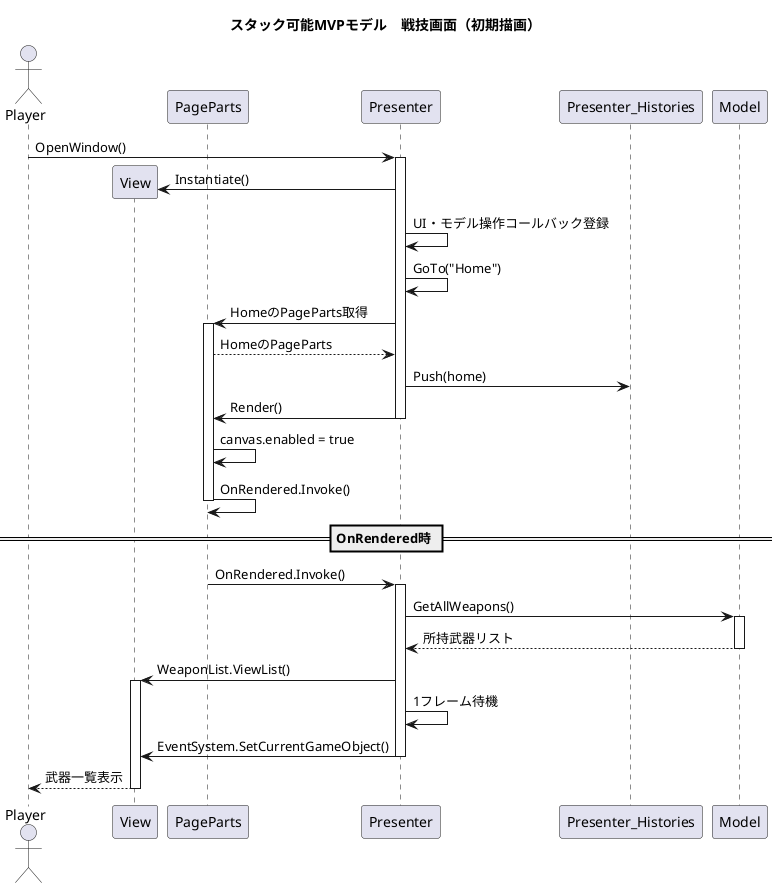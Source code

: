 @startuml ui_framework_stack
title スタック可能MVPモデル　戦技画面（初期描画）

actor Player
participant View
participant PageParts
participant Presenter
participant Presenter_Histories
participant Model

Player -> Presenter++ : OpenWindow()
Presenter -> View** : Instantiate()
Presenter -> Presenter : UI・モデル操作コールバック登録
Presenter -> Presenter : GoTo("Home")
Presenter -> PageParts++ : HomeのPageParts取得
PageParts --> Presenter : HomeのPageParts
Presenter -> Presenter_Histories : Push(home)
Presenter -> PageParts-- : Render()
PageParts -> PageParts : canvas.enabled = true
PageParts -> PageParts-- : OnRendered.Invoke()

== OnRendered時 ==
PageParts -> Presenter++ : OnRendered.Invoke()
Presenter -> Model++ : GetAllWeapons()
Model --> Presenter-- : 所持武器リスト
Presenter -> View++ : WeaponList.ViewList()
Presenter -> Presenter : 1フレーム待機
Presenter -> View-- : EventSystem.SetCurrentGameObject()
View --> Player-- : 武器一覧表示

@enduml